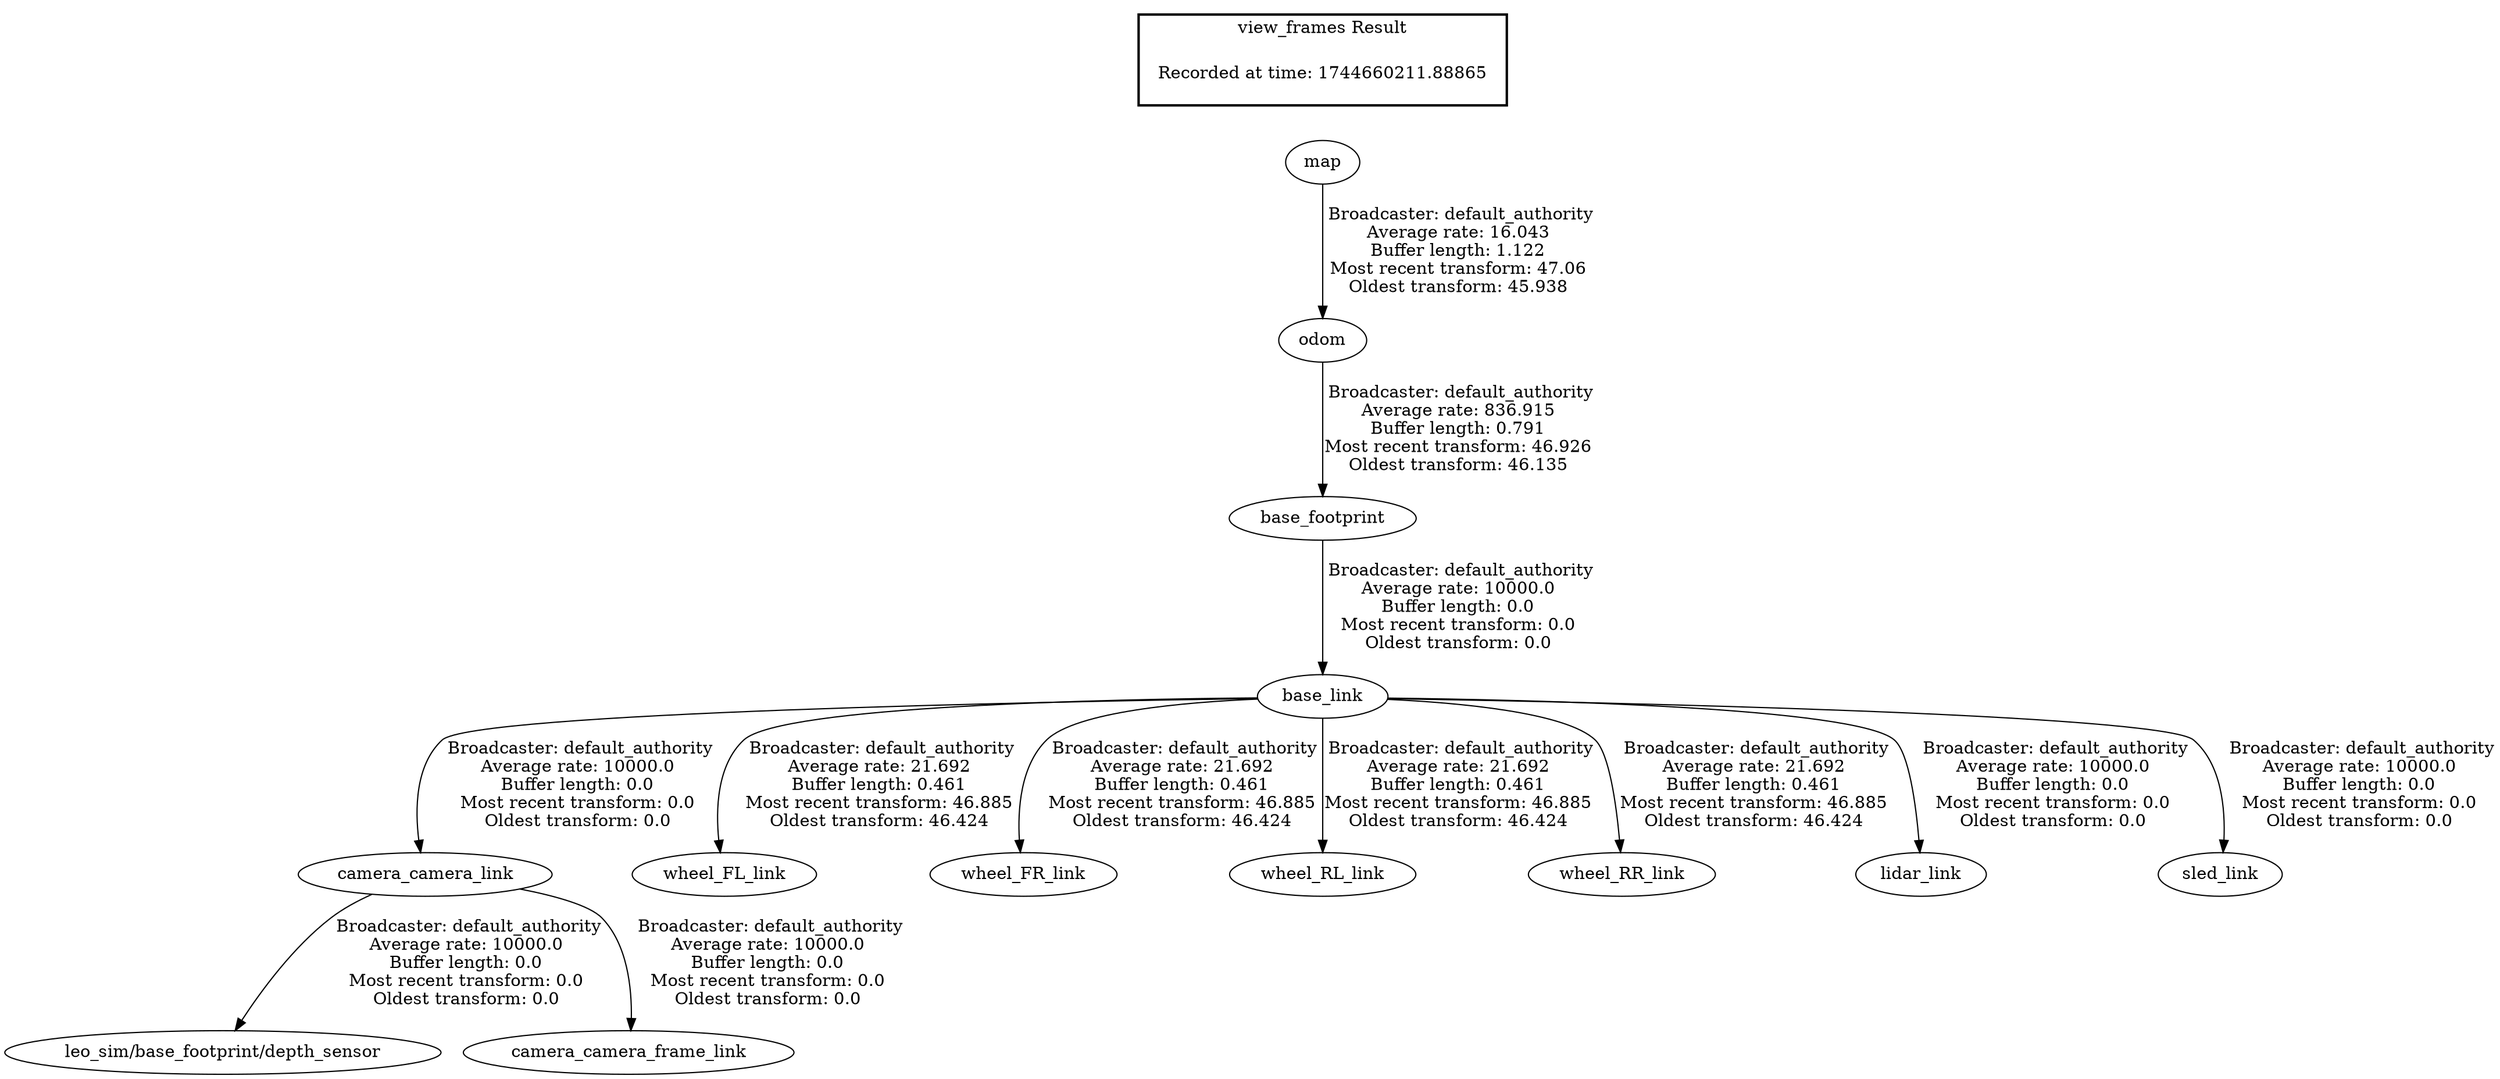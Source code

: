 digraph G {
"map" -> "odom"[label=" Broadcaster: default_authority\nAverage rate: 16.043\nBuffer length: 1.122\nMost recent transform: 47.06\nOldest transform: 45.938\n"];
"camera_camera_link" -> "leo_sim/base_footprint/depth_sensor"[label=" Broadcaster: default_authority\nAverage rate: 10000.0\nBuffer length: 0.0\nMost recent transform: 0.0\nOldest transform: 0.0\n"];
"base_link" -> "camera_camera_link"[label=" Broadcaster: default_authority\nAverage rate: 10000.0\nBuffer length: 0.0\nMost recent transform: 0.0\nOldest transform: 0.0\n"];
"odom" -> "base_footprint"[label=" Broadcaster: default_authority\nAverage rate: 836.915\nBuffer length: 0.791\nMost recent transform: 46.926\nOldest transform: 46.135\n"];
"base_link" -> "wheel_FL_link"[label=" Broadcaster: default_authority\nAverage rate: 21.692\nBuffer length: 0.461\nMost recent transform: 46.885\nOldest transform: 46.424\n"];
"base_footprint" -> "base_link"[label=" Broadcaster: default_authority\nAverage rate: 10000.0\nBuffer length: 0.0\nMost recent transform: 0.0\nOldest transform: 0.0\n"];
"base_link" -> "wheel_FR_link"[label=" Broadcaster: default_authority\nAverage rate: 21.692\nBuffer length: 0.461\nMost recent transform: 46.885\nOldest transform: 46.424\n"];
"base_link" -> "wheel_RL_link"[label=" Broadcaster: default_authority\nAverage rate: 21.692\nBuffer length: 0.461\nMost recent transform: 46.885\nOldest transform: 46.424\n"];
"base_link" -> "wheel_RR_link"[label=" Broadcaster: default_authority\nAverage rate: 21.692\nBuffer length: 0.461\nMost recent transform: 46.885\nOldest transform: 46.424\n"];
"camera_camera_link" -> "camera_camera_frame_link"[label=" Broadcaster: default_authority\nAverage rate: 10000.0\nBuffer length: 0.0\nMost recent transform: 0.0\nOldest transform: 0.0\n"];
"base_link" -> "lidar_link"[label=" Broadcaster: default_authority\nAverage rate: 10000.0\nBuffer length: 0.0\nMost recent transform: 0.0\nOldest transform: 0.0\n"];
"base_link" -> "sled_link"[label=" Broadcaster: default_authority\nAverage rate: 10000.0\nBuffer length: 0.0\nMost recent transform: 0.0\nOldest transform: 0.0\n"];
edge [style=invis];
 subgraph cluster_legend { style=bold; color=black; label ="view_frames Result";
"Recorded at time: 1744660211.88865"[ shape=plaintext ] ;
}->"map";
}